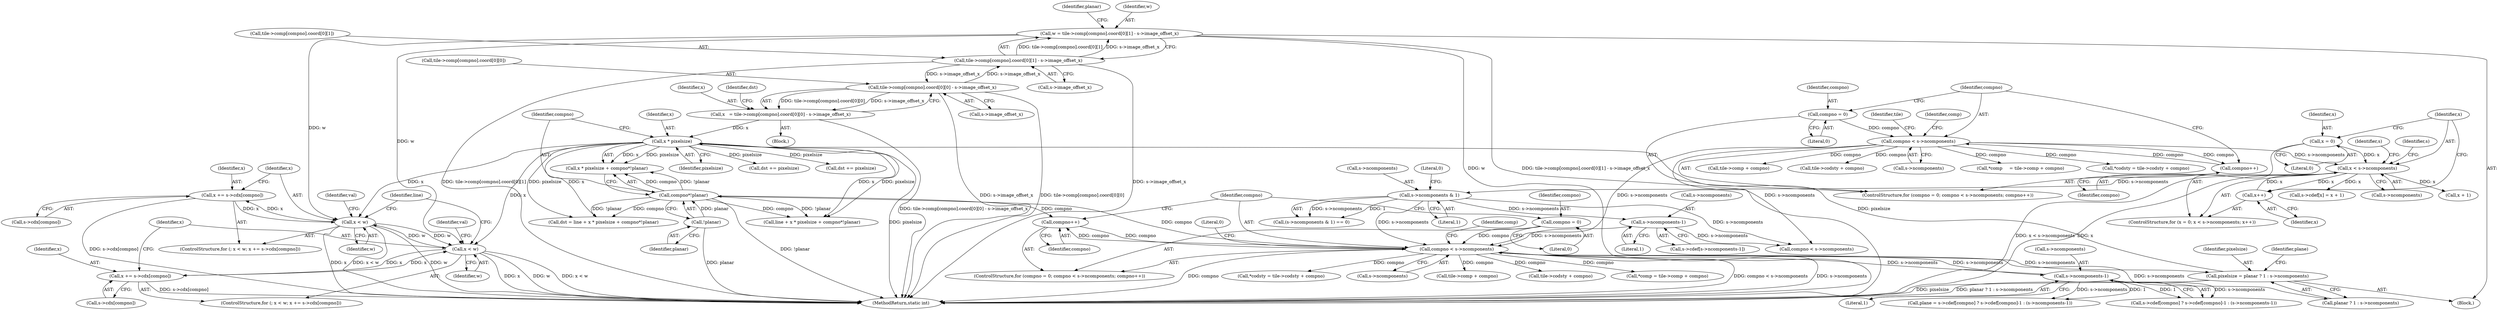 digraph "1_FFmpeg_fe448cd28d674c3eff3072552eae366d0b659ce9@array" {
"1000722" [label="(Call,x += s->cdx[compno])"];
"1000719" [label="(Call,x < w)"];
"1000655" [label="(Call,x * pixelsize)"];
"1000633" [label="(Call,x   = tile->comp[compno].coord[0][0] - s->image_offset_x)"];
"1000635" [label="(Call,tile->comp[compno].coord[0][0] - s->image_offset_x)"];
"1000514" [label="(Call,tile->comp[compno].coord[0][1] - s->image_offset_x)"];
"1000540" [label="(Call,pixelsize = planar ? 1 : s->ncomponents)"];
"1000467" [label="(Call,compno < s->ncomponents)"];
"1000464" [label="(Call,compno = 0)"];
"1000472" [label="(Call,compno++)"];
"1000658" [label="(Call,compno*!planar)"];
"1000660" [label="(Call,!planar)"];
"1000439" [label="(Call,s->ncomponents & 1)"];
"1000421" [label="(Call,x < s->ncomponents)"];
"1000426" [label="(Call,x++)"];
"1000418" [label="(Call,x = 0)"];
"1000134" [label="(Call,compno < s->ncomponents)"];
"1000131" [label="(Call,compno = 0)"];
"1000139" [label="(Call,compno++)"];
"1000569" [label="(Call,s->ncomponents-1)"];
"1000450" [label="(Call,s->ncomponents-1)"];
"1000722" [label="(Call,x += s->cdx[compno])"];
"1000512" [label="(Call,w = tile->comp[compno].coord[0][1] - s->image_offset_x)"];
"1000670" [label="(Call,x < w)"];
"1000673" [label="(Call,x += s->cdx[compno])"];
"1000438" [label="(Call,(s->ncomponents & 1) == 0)"];
"1000652" [label="(Call,line + x * pixelsize + compno*!planar)"];
"1000145" [label="(Call,tile->comp + compno)"];
"1000660" [label="(Call,!planar)"];
"1000541" [label="(Identifier,pixelsize)"];
"1000417" [label="(ControlStructure,for (x = 0; x < s->ncomponents; x++))"];
"1000486" [label="(Call,tile->codsty + compno)"];
"1000419" [label="(Identifier,x)"];
"1000673" [label="(Call,x += s->cdx[compno])"];
"1000569" [label="(Call,s->ncomponents-1)"];
"1000422" [label="(Identifier,x)"];
"1000134" [label="(Call,compno < s->ncomponents)"];
"1000428" [label="(Call,s->cdef[x] = x + 1)"];
"1000420" [label="(Literal,0)"];
"1000657" [label="(Identifier,pixelsize)"];
"1000512" [label="(Call,w = tile->comp[compno].coord[0][1] - s->image_offset_x)"];
"1000659" [label="(Identifier,compno)"];
"1000465" [label="(Identifier,compno)"];
"1000651" [label="(Identifier,dst)"];
"1000718" [label="(ControlStructure,for (; x < w; x += s->cdx[compno]))"];
"1000661" [label="(Identifier,planar)"];
"1000777" [label="(Call,compno < s->ncomponents)"];
"1000719" [label="(Call,x < w)"];
"1000431" [label="(Identifier,s)"];
"1000133" [label="(Literal,0)"];
"1000139" [label="(Call,compno++)"];
"1000654" [label="(Call,x * pixelsize + compno*!planar)"];
"1000439" [label="(Call,s->ncomponents & 1)"];
"1000421" [label="(Call,x < s->ncomponents)"];
"1000130" [label="(ControlStructure,for (compno = 0; compno < s->ncomponents; compno++))"];
"1000540" [label="(Call,pixelsize = planar ? 1 : s->ncomponents)"];
"1000554" [label="(Call,plane = s->cdef[compno] ? s->cdef[compno]-1 : (s->ncomponents-1))"];
"1000418" [label="(Call,x = 0)"];
"1001089" [label="(Literal,0)"];
"1000472" [label="(Call,compno++)"];
"1000683" [label="(Identifier,val)"];
"1000633" [label="(Call,x   = tile->comp[compno].coord[0][0] - s->image_offset_x)"];
"1000671" [label="(Identifier,x)"];
"1000423" [label="(Call,s->ncomponents)"];
"1000658" [label="(Call,compno*!planar)"];
"1000526" [label="(Call,s->image_offset_x)"];
"1000761" [label="(Call,dst += pixelsize)"];
"1000476" [label="(Call,*comp = tile->comp + compno)"];
"1000451" [label="(Call,s->ncomponents)"];
"1001090" [label="(MethodReturn,static int)"];
"1000675" [label="(Call,s->cdx[compno])"];
"1000670" [label="(Call,x < w)"];
"1000477" [label="(Identifier,comp)"];
"1000450" [label="(Call,s->ncomponents-1)"];
"1000720" [label="(Identifier,x)"];
"1000153" [label="(Call,tile->codsty + compno)"];
"1000724" [label="(Call,s->cdx[compno])"];
"1000484" [label="(Call,*codsty = tile->codsty + compno)"];
"1000634" [label="(Identifier,x)"];
"1000427" [label="(Identifier,x)"];
"1000573" [label="(Literal,1)"];
"1000469" [label="(Call,s->ncomponents)"];
"1000131" [label="(Call,compno = 0)"];
"1000723" [label="(Identifier,x)"];
"1000514" [label="(Call,tile->comp[compno].coord[0][1] - s->image_offset_x)"];
"1000650" [label="(Call,dst = line + x * pixelsize + compno*!planar)"];
"1000140" [label="(Identifier,compno)"];
"1000542" [label="(Call,planar ? 1 : s->ncomponents)"];
"1000570" [label="(Call,s->ncomponents)"];
"1000672" [label="(Identifier,w)"];
"1000531" [label="(Identifier,planar)"];
"1000144" [label="(Identifier,comp)"];
"1000136" [label="(Call,s->ncomponents)"];
"1000143" [label="(Call,*comp     = tile->comp + compno)"];
"1000669" [label="(ControlStructure,for (; x < w; x += s->cdx[compno]))"];
"1000655" [label="(Call,x * pixelsize)"];
"1000473" [label="(Identifier,compno)"];
"1000631" [label="(Block,)"];
"1000765" [label="(Identifier,line)"];
"1000474" [label="(Block,)"];
"1000463" [label="(ControlStructure,for (compno = 0; compno < s->ncomponents; compno++))"];
"1000466" [label="(Literal,0)"];
"1000151" [label="(Call,*codsty = tile->codsty + compno)"];
"1000636" [label="(Call,tile->comp[compno].coord[0][0])"];
"1000513" [label="(Identifier,w)"];
"1000446" [label="(Call,s->cdef[s->ncomponents-1])"];
"1000722" [label="(Call,x += s->cdx[compno])"];
"1000721" [label="(Identifier,w)"];
"1000444" [label="(Literal,0)"];
"1000515" [label="(Call,tile->comp[compno].coord[0][1])"];
"1000550" [label="(Identifier,plane)"];
"1000467" [label="(Call,compno < s->ncomponents)"];
"1000434" [label="(Call,x + 1)"];
"1000401" [label="(Identifier,tile)"];
"1000132" [label="(Identifier,compno)"];
"1000478" [label="(Call,tile->comp + compno)"];
"1000674" [label="(Identifier,x)"];
"1000135" [label="(Identifier,compno)"];
"1000656" [label="(Identifier,x)"];
"1000454" [label="(Literal,1)"];
"1000441" [label="(Identifier,s)"];
"1000635" [label="(Call,tile->comp[compno].coord[0][0] - s->image_offset_x)"];
"1000468" [label="(Identifier,compno)"];
"1000426" [label="(Call,x++)"];
"1000464" [label="(Call,compno = 0)"];
"1000732" [label="(Identifier,val)"];
"1000713" [label="(Call,dst += pixelsize)"];
"1000647" [label="(Call,s->image_offset_x)"];
"1000443" [label="(Literal,1)"];
"1000556" [label="(Call,s->cdef[compno] ? s->cdef[compno]-1 : (s->ncomponents-1))"];
"1000440" [label="(Call,s->ncomponents)"];
"1000722" -> "1000718"  [label="AST: "];
"1000722" -> "1000724"  [label="CFG: "];
"1000723" -> "1000722"  [label="AST: "];
"1000724" -> "1000722"  [label="AST: "];
"1000720" -> "1000722"  [label="CFG: "];
"1000722" -> "1001090"  [label="DDG: s->cdx[compno]"];
"1000722" -> "1000719"  [label="DDG: x"];
"1000719" -> "1000722"  [label="DDG: x"];
"1000719" -> "1000718"  [label="AST: "];
"1000719" -> "1000721"  [label="CFG: "];
"1000720" -> "1000719"  [label="AST: "];
"1000721" -> "1000719"  [label="AST: "];
"1000732" -> "1000719"  [label="CFG: "];
"1000765" -> "1000719"  [label="CFG: "];
"1000719" -> "1001090"  [label="DDG: w"];
"1000719" -> "1001090"  [label="DDG: x"];
"1000719" -> "1001090"  [label="DDG: x < w"];
"1000719" -> "1000670"  [label="DDG: w"];
"1000655" -> "1000719"  [label="DDG: x"];
"1000512" -> "1000719"  [label="DDG: w"];
"1000670" -> "1000719"  [label="DDG: w"];
"1000655" -> "1000654"  [label="AST: "];
"1000655" -> "1000657"  [label="CFG: "];
"1000656" -> "1000655"  [label="AST: "];
"1000657" -> "1000655"  [label="AST: "];
"1000659" -> "1000655"  [label="CFG: "];
"1000655" -> "1001090"  [label="DDG: pixelsize"];
"1000655" -> "1000650"  [label="DDG: x"];
"1000655" -> "1000650"  [label="DDG: pixelsize"];
"1000655" -> "1000652"  [label="DDG: x"];
"1000655" -> "1000652"  [label="DDG: pixelsize"];
"1000655" -> "1000654"  [label="DDG: x"];
"1000655" -> "1000654"  [label="DDG: pixelsize"];
"1000633" -> "1000655"  [label="DDG: x"];
"1000540" -> "1000655"  [label="DDG: pixelsize"];
"1000655" -> "1000670"  [label="DDG: x"];
"1000655" -> "1000713"  [label="DDG: pixelsize"];
"1000655" -> "1000761"  [label="DDG: pixelsize"];
"1000633" -> "1000631"  [label="AST: "];
"1000633" -> "1000635"  [label="CFG: "];
"1000634" -> "1000633"  [label="AST: "];
"1000635" -> "1000633"  [label="AST: "];
"1000651" -> "1000633"  [label="CFG: "];
"1000633" -> "1001090"  [label="DDG: tile->comp[compno].coord[0][0] - s->image_offset_x"];
"1000635" -> "1000633"  [label="DDG: tile->comp[compno].coord[0][0]"];
"1000635" -> "1000633"  [label="DDG: s->image_offset_x"];
"1000635" -> "1000647"  [label="CFG: "];
"1000636" -> "1000635"  [label="AST: "];
"1000647" -> "1000635"  [label="AST: "];
"1000635" -> "1001090"  [label="DDG: s->image_offset_x"];
"1000635" -> "1001090"  [label="DDG: tile->comp[compno].coord[0][0]"];
"1000635" -> "1000514"  [label="DDG: s->image_offset_x"];
"1000514" -> "1000635"  [label="DDG: s->image_offset_x"];
"1000514" -> "1000512"  [label="AST: "];
"1000514" -> "1000526"  [label="CFG: "];
"1000515" -> "1000514"  [label="AST: "];
"1000526" -> "1000514"  [label="AST: "];
"1000512" -> "1000514"  [label="CFG: "];
"1000514" -> "1001090"  [label="DDG: tile->comp[compno].coord[0][1]"];
"1000514" -> "1001090"  [label="DDG: s->image_offset_x"];
"1000514" -> "1000512"  [label="DDG: tile->comp[compno].coord[0][1]"];
"1000514" -> "1000512"  [label="DDG: s->image_offset_x"];
"1000540" -> "1000474"  [label="AST: "];
"1000540" -> "1000542"  [label="CFG: "];
"1000541" -> "1000540"  [label="AST: "];
"1000542" -> "1000540"  [label="AST: "];
"1000550" -> "1000540"  [label="CFG: "];
"1000540" -> "1001090"  [label="DDG: planar ? 1 : s->ncomponents"];
"1000540" -> "1001090"  [label="DDG: pixelsize"];
"1000467" -> "1000540"  [label="DDG: s->ncomponents"];
"1000467" -> "1000463"  [label="AST: "];
"1000467" -> "1000469"  [label="CFG: "];
"1000468" -> "1000467"  [label="AST: "];
"1000469" -> "1000467"  [label="AST: "];
"1000477" -> "1000467"  [label="CFG: "];
"1001089" -> "1000467"  [label="CFG: "];
"1000467" -> "1001090"  [label="DDG: compno"];
"1000467" -> "1001090"  [label="DDG: compno < s->ncomponents"];
"1000467" -> "1001090"  [label="DDG: s->ncomponents"];
"1000464" -> "1000467"  [label="DDG: compno"];
"1000472" -> "1000467"  [label="DDG: compno"];
"1000439" -> "1000467"  [label="DDG: s->ncomponents"];
"1000569" -> "1000467"  [label="DDG: s->ncomponents"];
"1000134" -> "1000467"  [label="DDG: s->ncomponents"];
"1000450" -> "1000467"  [label="DDG: s->ncomponents"];
"1000467" -> "1000472"  [label="DDG: compno"];
"1000467" -> "1000476"  [label="DDG: compno"];
"1000467" -> "1000478"  [label="DDG: compno"];
"1000467" -> "1000484"  [label="DDG: compno"];
"1000467" -> "1000486"  [label="DDG: compno"];
"1000467" -> "1000542"  [label="DDG: s->ncomponents"];
"1000467" -> "1000569"  [label="DDG: s->ncomponents"];
"1000467" -> "1000658"  [label="DDG: compno"];
"1000464" -> "1000463"  [label="AST: "];
"1000464" -> "1000466"  [label="CFG: "];
"1000465" -> "1000464"  [label="AST: "];
"1000466" -> "1000464"  [label="AST: "];
"1000468" -> "1000464"  [label="CFG: "];
"1000472" -> "1000463"  [label="AST: "];
"1000472" -> "1000473"  [label="CFG: "];
"1000473" -> "1000472"  [label="AST: "];
"1000468" -> "1000472"  [label="CFG: "];
"1000658" -> "1000472"  [label="DDG: compno"];
"1000658" -> "1000654"  [label="AST: "];
"1000658" -> "1000660"  [label="CFG: "];
"1000659" -> "1000658"  [label="AST: "];
"1000660" -> "1000658"  [label="AST: "];
"1000654" -> "1000658"  [label="CFG: "];
"1000658" -> "1001090"  [label="DDG: !planar"];
"1000658" -> "1000650"  [label="DDG: compno"];
"1000658" -> "1000650"  [label="DDG: !planar"];
"1000658" -> "1000652"  [label="DDG: compno"];
"1000658" -> "1000652"  [label="DDG: !planar"];
"1000658" -> "1000654"  [label="DDG: compno"];
"1000658" -> "1000654"  [label="DDG: !planar"];
"1000660" -> "1000658"  [label="DDG: planar"];
"1000660" -> "1000661"  [label="CFG: "];
"1000661" -> "1000660"  [label="AST: "];
"1000660" -> "1001090"  [label="DDG: planar"];
"1000439" -> "1000438"  [label="AST: "];
"1000439" -> "1000443"  [label="CFG: "];
"1000440" -> "1000439"  [label="AST: "];
"1000443" -> "1000439"  [label="AST: "];
"1000444" -> "1000439"  [label="CFG: "];
"1000439" -> "1000438"  [label="DDG: s->ncomponents"];
"1000439" -> "1000438"  [label="DDG: 1"];
"1000421" -> "1000439"  [label="DDG: s->ncomponents"];
"1000439" -> "1000450"  [label="DDG: s->ncomponents"];
"1000439" -> "1000777"  [label="DDG: s->ncomponents"];
"1000421" -> "1000417"  [label="AST: "];
"1000421" -> "1000423"  [label="CFG: "];
"1000422" -> "1000421"  [label="AST: "];
"1000423" -> "1000421"  [label="AST: "];
"1000431" -> "1000421"  [label="CFG: "];
"1000441" -> "1000421"  [label="CFG: "];
"1000421" -> "1001090"  [label="DDG: x"];
"1000421" -> "1001090"  [label="DDG: x < s->ncomponents"];
"1000426" -> "1000421"  [label="DDG: x"];
"1000418" -> "1000421"  [label="DDG: x"];
"1000134" -> "1000421"  [label="DDG: s->ncomponents"];
"1000421" -> "1000426"  [label="DDG: x"];
"1000421" -> "1000428"  [label="DDG: x"];
"1000421" -> "1000434"  [label="DDG: x"];
"1000426" -> "1000417"  [label="AST: "];
"1000426" -> "1000427"  [label="CFG: "];
"1000427" -> "1000426"  [label="AST: "];
"1000422" -> "1000426"  [label="CFG: "];
"1000418" -> "1000417"  [label="AST: "];
"1000418" -> "1000420"  [label="CFG: "];
"1000419" -> "1000418"  [label="AST: "];
"1000420" -> "1000418"  [label="AST: "];
"1000422" -> "1000418"  [label="CFG: "];
"1000134" -> "1000130"  [label="AST: "];
"1000134" -> "1000136"  [label="CFG: "];
"1000135" -> "1000134"  [label="AST: "];
"1000136" -> "1000134"  [label="AST: "];
"1000144" -> "1000134"  [label="CFG: "];
"1000401" -> "1000134"  [label="CFG: "];
"1000131" -> "1000134"  [label="DDG: compno"];
"1000139" -> "1000134"  [label="DDG: compno"];
"1000134" -> "1000139"  [label="DDG: compno"];
"1000134" -> "1000143"  [label="DDG: compno"];
"1000134" -> "1000145"  [label="DDG: compno"];
"1000134" -> "1000151"  [label="DDG: compno"];
"1000134" -> "1000153"  [label="DDG: compno"];
"1000134" -> "1000777"  [label="DDG: s->ncomponents"];
"1000131" -> "1000130"  [label="AST: "];
"1000131" -> "1000133"  [label="CFG: "];
"1000132" -> "1000131"  [label="AST: "];
"1000133" -> "1000131"  [label="AST: "];
"1000135" -> "1000131"  [label="CFG: "];
"1000139" -> "1000130"  [label="AST: "];
"1000139" -> "1000140"  [label="CFG: "];
"1000140" -> "1000139"  [label="AST: "];
"1000135" -> "1000139"  [label="CFG: "];
"1000569" -> "1000556"  [label="AST: "];
"1000569" -> "1000573"  [label="CFG: "];
"1000570" -> "1000569"  [label="AST: "];
"1000573" -> "1000569"  [label="AST: "];
"1000556" -> "1000569"  [label="CFG: "];
"1000569" -> "1000554"  [label="DDG: s->ncomponents"];
"1000569" -> "1000554"  [label="DDG: 1"];
"1000569" -> "1000556"  [label="DDG: s->ncomponents"];
"1000569" -> "1000556"  [label="DDG: 1"];
"1000450" -> "1000446"  [label="AST: "];
"1000450" -> "1000454"  [label="CFG: "];
"1000451" -> "1000450"  [label="AST: "];
"1000454" -> "1000450"  [label="AST: "];
"1000446" -> "1000450"  [label="CFG: "];
"1000450" -> "1000777"  [label="DDG: s->ncomponents"];
"1000512" -> "1000474"  [label="AST: "];
"1000513" -> "1000512"  [label="AST: "];
"1000531" -> "1000512"  [label="CFG: "];
"1000512" -> "1001090"  [label="DDG: w"];
"1000512" -> "1001090"  [label="DDG: tile->comp[compno].coord[0][1] - s->image_offset_x"];
"1000512" -> "1000670"  [label="DDG: w"];
"1000670" -> "1000669"  [label="AST: "];
"1000670" -> "1000672"  [label="CFG: "];
"1000671" -> "1000670"  [label="AST: "];
"1000672" -> "1000670"  [label="AST: "];
"1000683" -> "1000670"  [label="CFG: "];
"1000765" -> "1000670"  [label="CFG: "];
"1000670" -> "1001090"  [label="DDG: w"];
"1000670" -> "1001090"  [label="DDG: x < w"];
"1000670" -> "1001090"  [label="DDG: x"];
"1000673" -> "1000670"  [label="DDG: x"];
"1000670" -> "1000673"  [label="DDG: x"];
"1000673" -> "1000669"  [label="AST: "];
"1000673" -> "1000675"  [label="CFG: "];
"1000674" -> "1000673"  [label="AST: "];
"1000675" -> "1000673"  [label="AST: "];
"1000671" -> "1000673"  [label="CFG: "];
"1000673" -> "1001090"  [label="DDG: s->cdx[compno]"];
}
